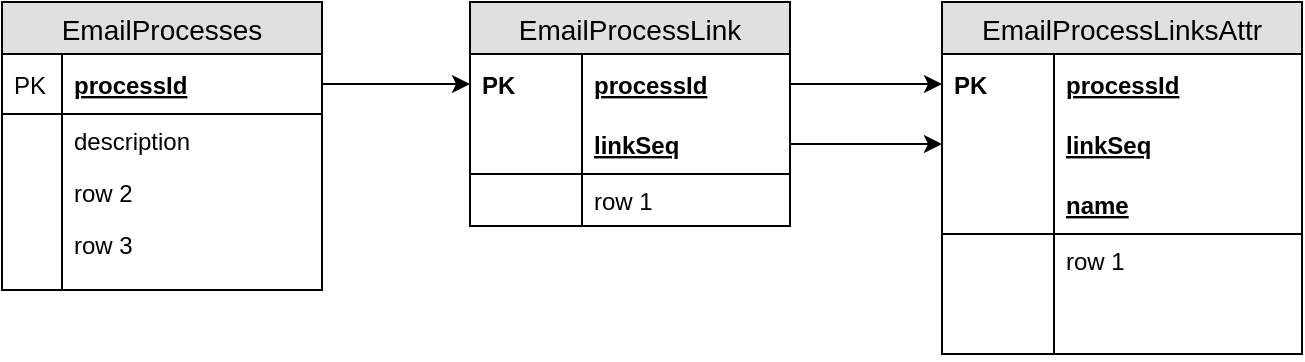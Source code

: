<mxfile version="10.7.5" type="github"><diagram id="SB_Kls23tC7Y3D_4Yoh1" name="Page-1"><mxGraphModel dx="1394" dy="715" grid="1" gridSize="10" guides="1" tooltips="1" connect="1" arrows="1" fold="1" page="1" pageScale="1" pageWidth="850" pageHeight="1100" math="0" shadow="0"><root><mxCell id="0"/><mxCell id="1" parent="0"/><mxCell id="N1daHU1k654bWJSWbZei-3" value="EmailProcesses" style="swimlane;fontStyle=0;childLayout=stackLayout;horizontal=1;startSize=26;fillColor=#e0e0e0;horizontalStack=0;resizeParent=1;resizeParentMax=0;resizeLast=0;collapsible=1;marginBottom=0;swimlaneFillColor=#ffffff;align=center;fontSize=14;" parent="1" vertex="1"><mxGeometry x="50" y="101" width="160" height="144" as="geometry"/></mxCell><mxCell id="N1daHU1k654bWJSWbZei-4" value="processId" style="shape=partialRectangle;top=0;left=0;right=0;bottom=1;align=left;verticalAlign=middle;fillColor=none;spacingLeft=34;spacingRight=4;overflow=hidden;rotatable=0;points=[[0,0.5],[1,0.5]];portConstraint=eastwest;dropTarget=0;fontStyle=5;fontSize=12;" parent="N1daHU1k654bWJSWbZei-3" vertex="1"><mxGeometry y="26" width="160" height="30" as="geometry"/></mxCell><mxCell id="N1daHU1k654bWJSWbZei-5" value="PK" style="shape=partialRectangle;top=0;left=0;bottom=0;fillColor=none;align=left;verticalAlign=middle;spacingLeft=4;spacingRight=4;overflow=hidden;rotatable=0;points=[];portConstraint=eastwest;part=1;fontSize=12;" parent="N1daHU1k654bWJSWbZei-4" vertex="1" connectable="0"><mxGeometry width="30" height="30" as="geometry"/></mxCell><mxCell id="N1daHU1k654bWJSWbZei-6" value="description" style="shape=partialRectangle;top=0;left=0;right=0;bottom=0;align=left;verticalAlign=top;fillColor=none;spacingLeft=34;spacingRight=4;overflow=hidden;rotatable=0;points=[[0,0.5],[1,0.5]];portConstraint=eastwest;dropTarget=0;fontSize=12;" parent="N1daHU1k654bWJSWbZei-3" vertex="1"><mxGeometry y="56" width="160" height="26" as="geometry"/></mxCell><mxCell id="N1daHU1k654bWJSWbZei-7" value="" style="shape=partialRectangle;top=0;left=0;bottom=0;fillColor=none;align=left;verticalAlign=top;spacingLeft=4;spacingRight=4;overflow=hidden;rotatable=0;points=[];portConstraint=eastwest;part=1;fontSize=12;" parent="N1daHU1k654bWJSWbZei-6" vertex="1" connectable="0"><mxGeometry width="30" height="26" as="geometry"/></mxCell><mxCell id="N1daHU1k654bWJSWbZei-8" value="row 2" style="shape=partialRectangle;top=0;left=0;right=0;bottom=0;align=left;verticalAlign=top;fillColor=none;spacingLeft=34;spacingRight=4;overflow=hidden;rotatable=0;points=[[0,0.5],[1,0.5]];portConstraint=eastwest;dropTarget=0;fontSize=12;" parent="N1daHU1k654bWJSWbZei-3" vertex="1"><mxGeometry y="82" width="160" height="26" as="geometry"/></mxCell><mxCell id="N1daHU1k654bWJSWbZei-9" value="" style="shape=partialRectangle;top=0;left=0;bottom=0;fillColor=none;align=left;verticalAlign=top;spacingLeft=4;spacingRight=4;overflow=hidden;rotatable=0;points=[];portConstraint=eastwest;part=1;fontSize=12;" parent="N1daHU1k654bWJSWbZei-8" vertex="1" connectable="0"><mxGeometry width="30" height="26" as="geometry"/></mxCell><mxCell id="N1daHU1k654bWJSWbZei-10" value="row 3" style="shape=partialRectangle;top=0;left=0;right=0;bottom=0;align=left;verticalAlign=top;fillColor=none;spacingLeft=34;spacingRight=4;overflow=hidden;rotatable=0;points=[[0,0.5],[1,0.5]];portConstraint=eastwest;dropTarget=0;fontSize=12;" parent="N1daHU1k654bWJSWbZei-3" vertex="1"><mxGeometry y="108" width="160" height="26" as="geometry"/></mxCell><mxCell id="N1daHU1k654bWJSWbZei-11" value="" style="shape=partialRectangle;top=0;left=0;bottom=0;fillColor=none;align=left;verticalAlign=top;spacingLeft=4;spacingRight=4;overflow=hidden;rotatable=0;points=[];portConstraint=eastwest;part=1;fontSize=12;" parent="N1daHU1k654bWJSWbZei-10" vertex="1" connectable="0"><mxGeometry width="30" height="26" as="geometry"/></mxCell><mxCell id="N1daHU1k654bWJSWbZei-12" value="" style="shape=partialRectangle;top=0;left=0;right=0;bottom=0;align=left;verticalAlign=top;fillColor=none;spacingLeft=34;spacingRight=4;overflow=hidden;rotatable=0;points=[[0,0.5],[1,0.5]];portConstraint=eastwest;dropTarget=0;fontSize=12;" parent="N1daHU1k654bWJSWbZei-3" vertex="1"><mxGeometry y="134" width="160" height="10" as="geometry"/></mxCell><mxCell id="N1daHU1k654bWJSWbZei-13" value="" style="shape=partialRectangle;top=0;left=0;bottom=0;fillColor=none;align=left;verticalAlign=top;spacingLeft=4;spacingRight=4;overflow=hidden;rotatable=0;points=[];portConstraint=eastwest;part=1;fontSize=12;" parent="N1daHU1k654bWJSWbZei-12" vertex="1" connectable="0"><mxGeometry width="30" height="10" as="geometry"/></mxCell><mxCell id="8gAO9HkoRNxko6sKfsYA-1" value="EmailProcessLink" style="swimlane;fontStyle=0;childLayout=stackLayout;horizontal=1;startSize=26;fillColor=#e0e0e0;horizontalStack=0;resizeParent=1;resizeParentMax=0;resizeLast=0;collapsible=1;marginBottom=0;swimlaneFillColor=#ffffff;align=center;fontSize=14;" vertex="1" parent="1"><mxGeometry x="284" y="101" width="160" height="112" as="geometry"/></mxCell><mxCell id="8gAO9HkoRNxko6sKfsYA-2" value="processId" style="shape=partialRectangle;top=0;left=0;right=0;bottom=0;align=left;verticalAlign=middle;fillColor=none;spacingLeft=60;spacingRight=4;overflow=hidden;rotatable=0;points=[[0,0.5],[1,0.5]];portConstraint=eastwest;dropTarget=0;fontStyle=5;fontSize=12;" vertex="1" parent="8gAO9HkoRNxko6sKfsYA-1"><mxGeometry y="26" width="160" height="30" as="geometry"/></mxCell><mxCell id="8gAO9HkoRNxko6sKfsYA-3" value="PK" style="shape=partialRectangle;fontStyle=1;top=0;left=0;bottom=0;fillColor=none;align=left;verticalAlign=middle;spacingLeft=4;spacingRight=4;overflow=hidden;rotatable=0;points=[];portConstraint=eastwest;part=1;fontSize=12;" vertex="1" connectable="0" parent="8gAO9HkoRNxko6sKfsYA-2"><mxGeometry width="56" height="30" as="geometry"/></mxCell><mxCell id="8gAO9HkoRNxko6sKfsYA-4" value="linkSeq" style="shape=partialRectangle;top=0;left=0;right=0;bottom=1;align=left;verticalAlign=middle;fillColor=none;spacingLeft=60;spacingRight=4;overflow=hidden;rotatable=0;points=[[0,0.5],[1,0.5]];portConstraint=eastwest;dropTarget=0;fontStyle=5;fontSize=12;" vertex="1" parent="8gAO9HkoRNxko6sKfsYA-1"><mxGeometry y="56" width="160" height="30" as="geometry"/></mxCell><mxCell id="8gAO9HkoRNxko6sKfsYA-5" value="" style="shape=partialRectangle;fontStyle=1;top=0;left=0;bottom=0;fillColor=none;align=left;verticalAlign=middle;spacingLeft=4;spacingRight=4;overflow=hidden;rotatable=0;points=[];portConstraint=eastwest;part=1;fontSize=12;" vertex="1" connectable="0" parent="8gAO9HkoRNxko6sKfsYA-4"><mxGeometry width="56" height="30" as="geometry"/></mxCell><mxCell id="8gAO9HkoRNxko6sKfsYA-6" value="row 1" style="shape=partialRectangle;top=0;left=0;right=0;bottom=0;align=left;verticalAlign=top;fillColor=none;spacingLeft=60;spacingRight=4;overflow=hidden;rotatable=0;points=[[0,0.5],[1,0.5]];portConstraint=eastwest;dropTarget=0;fontSize=12;" vertex="1" parent="8gAO9HkoRNxko6sKfsYA-1"><mxGeometry y="86" width="160" height="26" as="geometry"/></mxCell><mxCell id="8gAO9HkoRNxko6sKfsYA-7" value="" style="shape=partialRectangle;top=0;left=0;bottom=0;fillColor=none;align=left;verticalAlign=top;spacingLeft=4;spacingRight=4;overflow=hidden;rotatable=0;points=[];portConstraint=eastwest;part=1;fontSize=12;" vertex="1" connectable="0" parent="8gAO9HkoRNxko6sKfsYA-6"><mxGeometry width="56" height="26" as="geometry"/></mxCell><mxCell id="8gAO9HkoRNxko6sKfsYA-8" style="edgeStyle=orthogonalEdgeStyle;rounded=0;orthogonalLoop=1;jettySize=auto;html=1;" edge="1" parent="1" source="N1daHU1k654bWJSWbZei-4" target="8gAO9HkoRNxko6sKfsYA-2"><mxGeometry relative="1" as="geometry"/></mxCell><mxCell id="8gAO9HkoRNxko6sKfsYA-16" value="EmailProcessLinksAttr" style="swimlane;fontStyle=0;childLayout=stackLayout;horizontal=1;startSize=26;fillColor=#e0e0e0;horizontalStack=0;resizeParent=1;resizeParentMax=0;resizeLast=0;collapsible=1;marginBottom=0;swimlaneFillColor=#ffffff;align=center;fontSize=14;" vertex="1" parent="1"><mxGeometry x="520" y="101" width="180" height="176" as="geometry"/></mxCell><mxCell id="8gAO9HkoRNxko6sKfsYA-17" value="processId" style="shape=partialRectangle;top=0;left=0;right=0;bottom=0;align=left;verticalAlign=middle;fillColor=none;spacingLeft=60;spacingRight=4;overflow=hidden;rotatable=0;points=[[0,0.5],[1,0.5]];portConstraint=eastwest;dropTarget=0;fontStyle=5;fontSize=12;" vertex="1" parent="8gAO9HkoRNxko6sKfsYA-16"><mxGeometry y="26" width="180" height="30" as="geometry"/></mxCell><mxCell id="8gAO9HkoRNxko6sKfsYA-18" value="PK" style="shape=partialRectangle;fontStyle=1;top=0;left=0;bottom=0;fillColor=none;align=left;verticalAlign=middle;spacingLeft=4;spacingRight=4;overflow=hidden;rotatable=0;points=[];portConstraint=eastwest;part=1;fontSize=12;" vertex="1" connectable="0" parent="8gAO9HkoRNxko6sKfsYA-17"><mxGeometry width="56" height="30" as="geometry"/></mxCell><mxCell id="8gAO9HkoRNxko6sKfsYA-19" value="linkSeq" style="shape=partialRectangle;top=0;left=0;right=0;bottom=1;align=left;verticalAlign=middle;fillColor=none;spacingLeft=60;spacingRight=4;overflow=hidden;rotatable=0;points=[[0,0.5],[1,0.5]];portConstraint=eastwest;dropTarget=0;fontStyle=5;fontSize=12;strokeColor=none;" vertex="1" parent="8gAO9HkoRNxko6sKfsYA-16"><mxGeometry y="56" width="180" height="30" as="geometry"/></mxCell><mxCell id="8gAO9HkoRNxko6sKfsYA-20" value="" style="shape=partialRectangle;fontStyle=1;top=0;left=0;bottom=0;fillColor=none;align=left;verticalAlign=middle;spacingLeft=4;spacingRight=4;overflow=hidden;rotatable=0;points=[];portConstraint=eastwest;part=1;fontSize=12;" vertex="1" connectable="0" parent="8gAO9HkoRNxko6sKfsYA-19"><mxGeometry width="56" height="30" as="geometry"/></mxCell><mxCell id="8gAO9HkoRNxko6sKfsYA-23" value="name" style="shape=partialRectangle;top=0;left=0;right=0;bottom=1;align=left;verticalAlign=middle;fillColor=none;spacingLeft=60;spacingRight=4;overflow=hidden;rotatable=0;points=[[0,0.5],[1,0.5]];portConstraint=eastwest;dropTarget=0;fontStyle=5;fontSize=12;strokeColor=#000000;" vertex="1" parent="8gAO9HkoRNxko6sKfsYA-16"><mxGeometry y="86" width="180" height="30" as="geometry"/></mxCell><mxCell id="8gAO9HkoRNxko6sKfsYA-24" value="" style="shape=partialRectangle;fontStyle=1;top=0;left=0;bottom=0;fillColor=none;align=left;verticalAlign=middle;spacingLeft=4;spacingRight=4;overflow=hidden;rotatable=0;points=[];portConstraint=eastwest;part=1;fontSize=12;" vertex="1" connectable="0" parent="8gAO9HkoRNxko6sKfsYA-23"><mxGeometry width="56" height="30" as="geometry"/></mxCell><mxCell id="8gAO9HkoRNxko6sKfsYA-21" value="row 1" style="shape=partialRectangle;top=0;left=0;right=0;bottom=0;align=left;verticalAlign=top;fillColor=none;spacingLeft=60;spacingRight=4;overflow=hidden;rotatable=0;points=[[0,0.5],[1,0.5]];portConstraint=eastwest;dropTarget=0;fontSize=12;" vertex="1" parent="8gAO9HkoRNxko6sKfsYA-16"><mxGeometry y="116" width="180" height="60" as="geometry"/></mxCell><mxCell id="8gAO9HkoRNxko6sKfsYA-22" value="" style="shape=partialRectangle;top=0;left=0;bottom=0;fillColor=none;align=left;verticalAlign=top;spacingLeft=4;spacingRight=4;overflow=hidden;rotatable=0;points=[];portConstraint=eastwest;part=1;fontSize=12;" vertex="1" connectable="0" parent="8gAO9HkoRNxko6sKfsYA-21"><mxGeometry width="56" height="60" as="geometry"/></mxCell><mxCell id="8gAO9HkoRNxko6sKfsYA-25" style="edgeStyle=orthogonalEdgeStyle;rounded=0;orthogonalLoop=1;jettySize=auto;html=1;" edge="1" parent="1" source="8gAO9HkoRNxko6sKfsYA-2" target="8gAO9HkoRNxko6sKfsYA-17"><mxGeometry relative="1" as="geometry"/></mxCell><mxCell id="8gAO9HkoRNxko6sKfsYA-26" style="edgeStyle=orthogonalEdgeStyle;rounded=0;orthogonalLoop=1;jettySize=auto;html=1;" edge="1" parent="1" source="8gAO9HkoRNxko6sKfsYA-4" target="8gAO9HkoRNxko6sKfsYA-19"><mxGeometry relative="1" as="geometry"/></mxCell></root></mxGraphModel></diagram></mxfile>